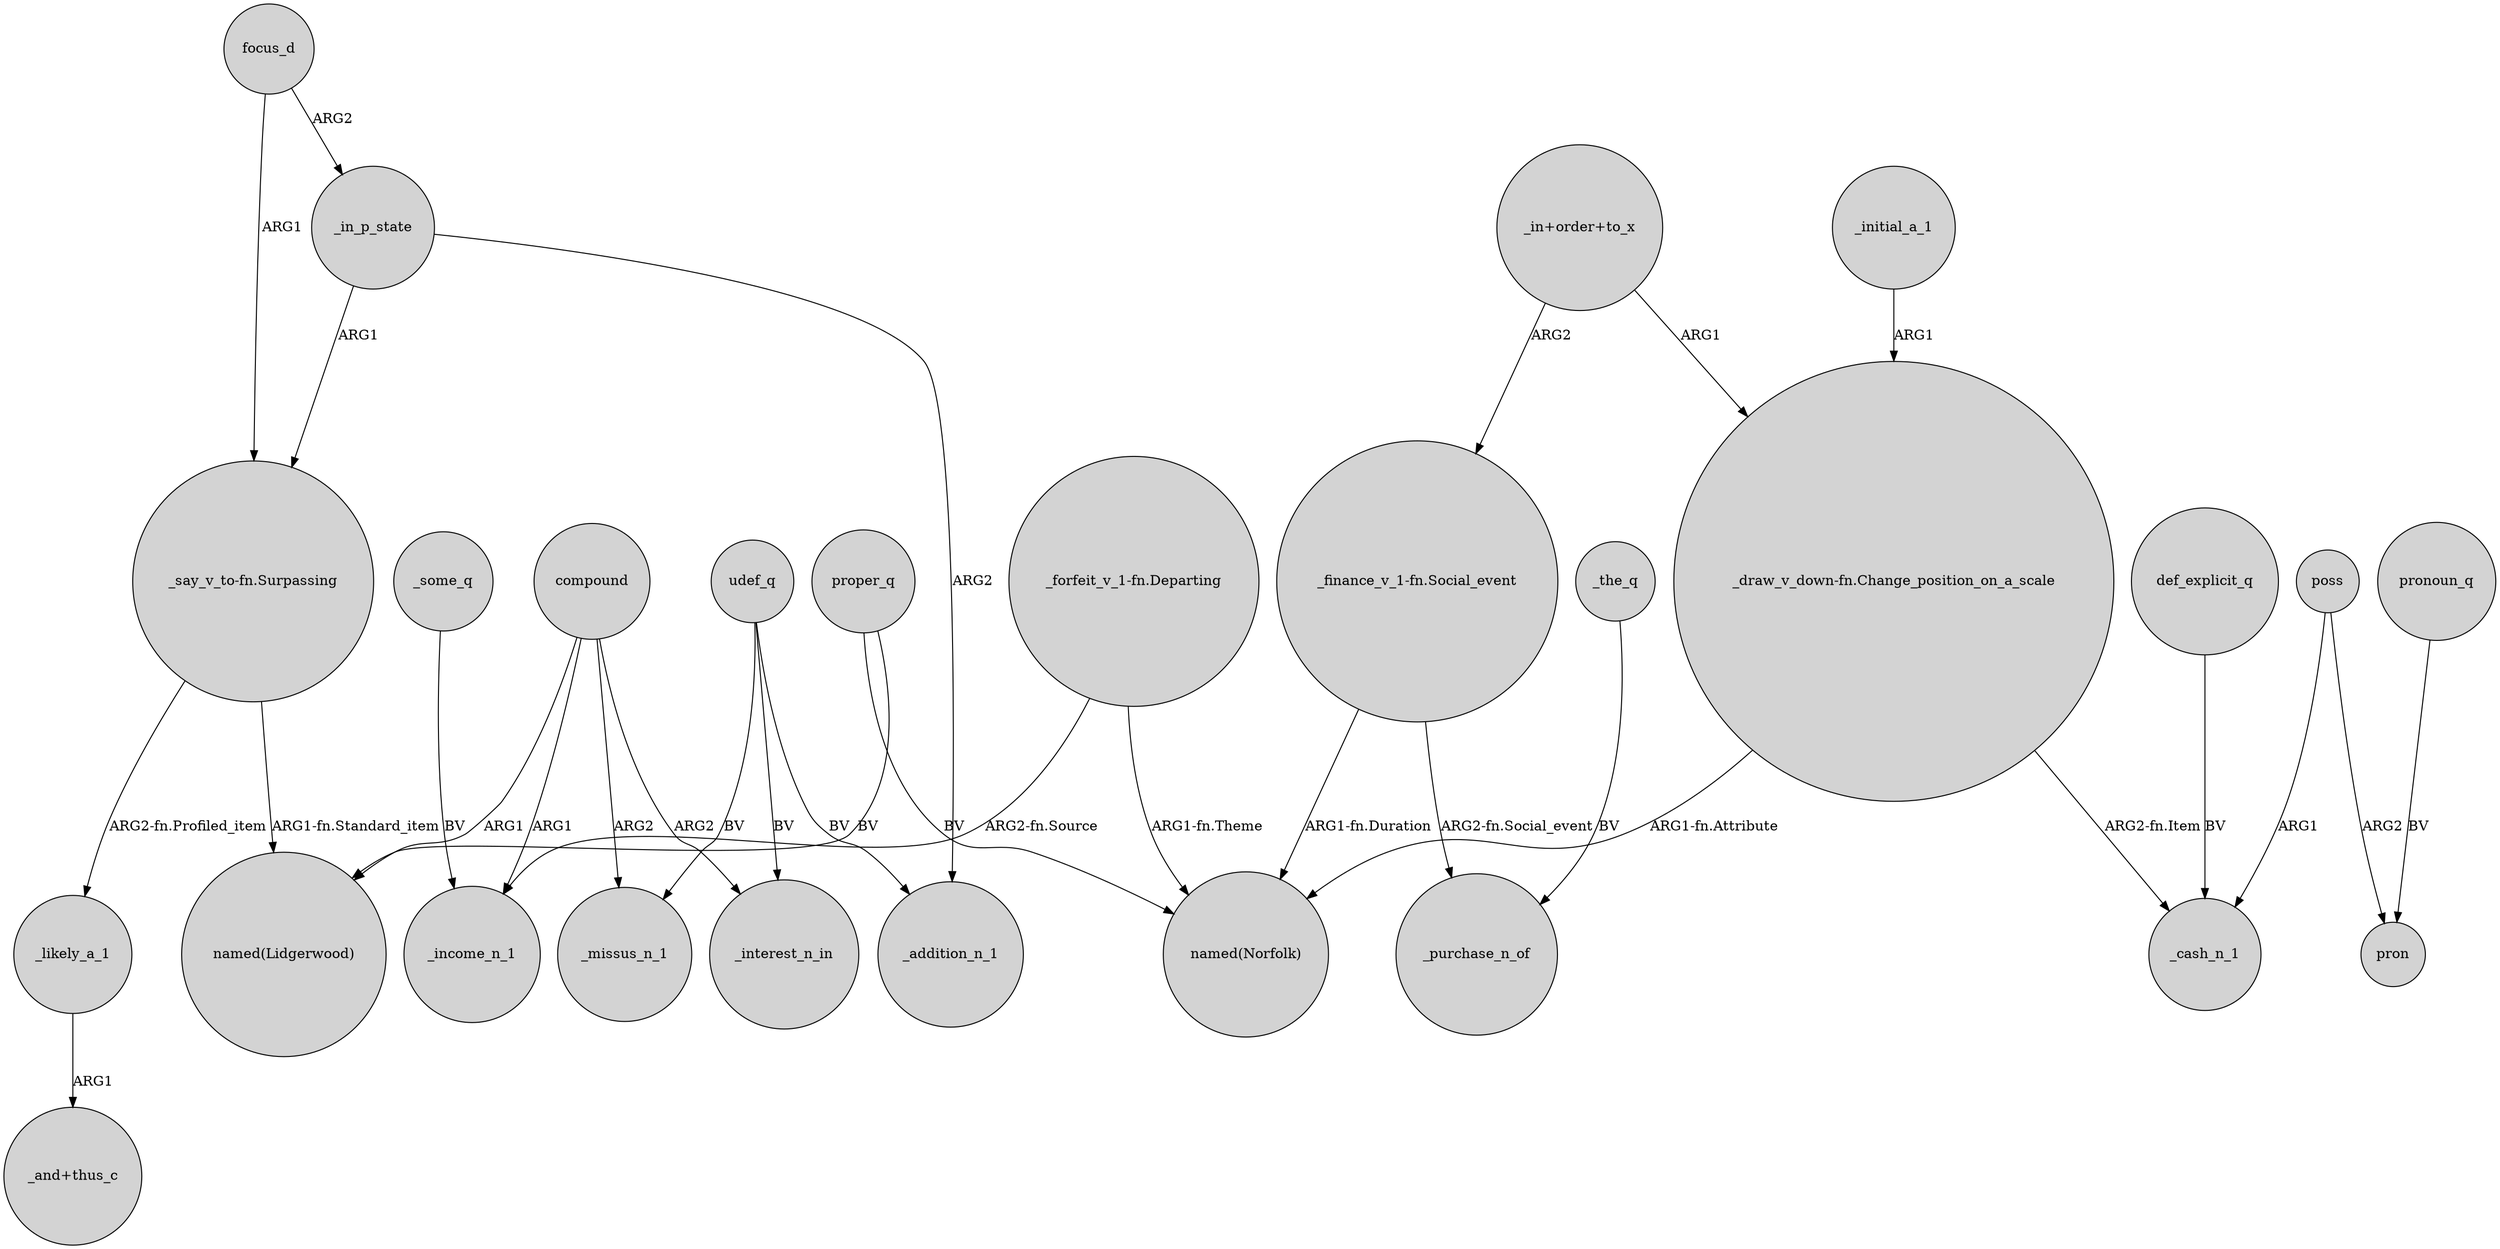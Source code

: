 digraph {
	node [shape=circle style=filled]
	focus_d -> _in_p_state [label=ARG2]
	proper_q -> "named(Lidgerwood)" [label=BV]
	proper_q -> "named(Norfolk)" [label=BV]
	"_forfeit_v_1-fn.Departing" -> "named(Norfolk)" [label="ARG1-fn.Theme"]
	"_say_v_to-fn.Surpassing" -> "named(Lidgerwood)" [label="ARG1-fn.Standard_item"]
	udef_q -> _addition_n_1 [label=BV]
	compound -> _missus_n_1 [label=ARG2]
	"_finance_v_1-fn.Social_event" -> "named(Norfolk)" [label="ARG1-fn.Duration"]
	"_in+order+to_x" -> "_finance_v_1-fn.Social_event" [label=ARG2]
	pronoun_q -> pron [label=BV]
	compound -> "named(Lidgerwood)" [label=ARG1]
	poss -> pron [label=ARG2]
	"_draw_v_down-fn.Change_position_on_a_scale" -> "named(Norfolk)" [label="ARG1-fn.Attribute"]
	compound -> _income_n_1 [label=ARG1]
	_the_q -> _purchase_n_of [label=BV]
	_likely_a_1 -> "_and+thus_c" [label=ARG1]
	"_draw_v_down-fn.Change_position_on_a_scale" -> _cash_n_1 [label="ARG2-fn.Item"]
	_in_p_state -> "_say_v_to-fn.Surpassing" [label=ARG1]
	poss -> _cash_n_1 [label=ARG1]
	"_finance_v_1-fn.Social_event" -> _purchase_n_of [label="ARG2-fn.Social_event"]
	udef_q -> _missus_n_1 [label=BV]
	_in_p_state -> _addition_n_1 [label=ARG2]
	udef_q -> _interest_n_in [label=BV]
	focus_d -> "_say_v_to-fn.Surpassing" [label=ARG1]
	"_in+order+to_x" -> "_draw_v_down-fn.Change_position_on_a_scale" [label=ARG1]
	_initial_a_1 -> "_draw_v_down-fn.Change_position_on_a_scale" [label=ARG1]
	"_say_v_to-fn.Surpassing" -> _likely_a_1 [label="ARG2-fn.Profiled_item"]
	def_explicit_q -> _cash_n_1 [label=BV]
	"_forfeit_v_1-fn.Departing" -> _income_n_1 [label="ARG2-fn.Source"]
	_some_q -> _income_n_1 [label=BV]
	compound -> _interest_n_in [label=ARG2]
}

